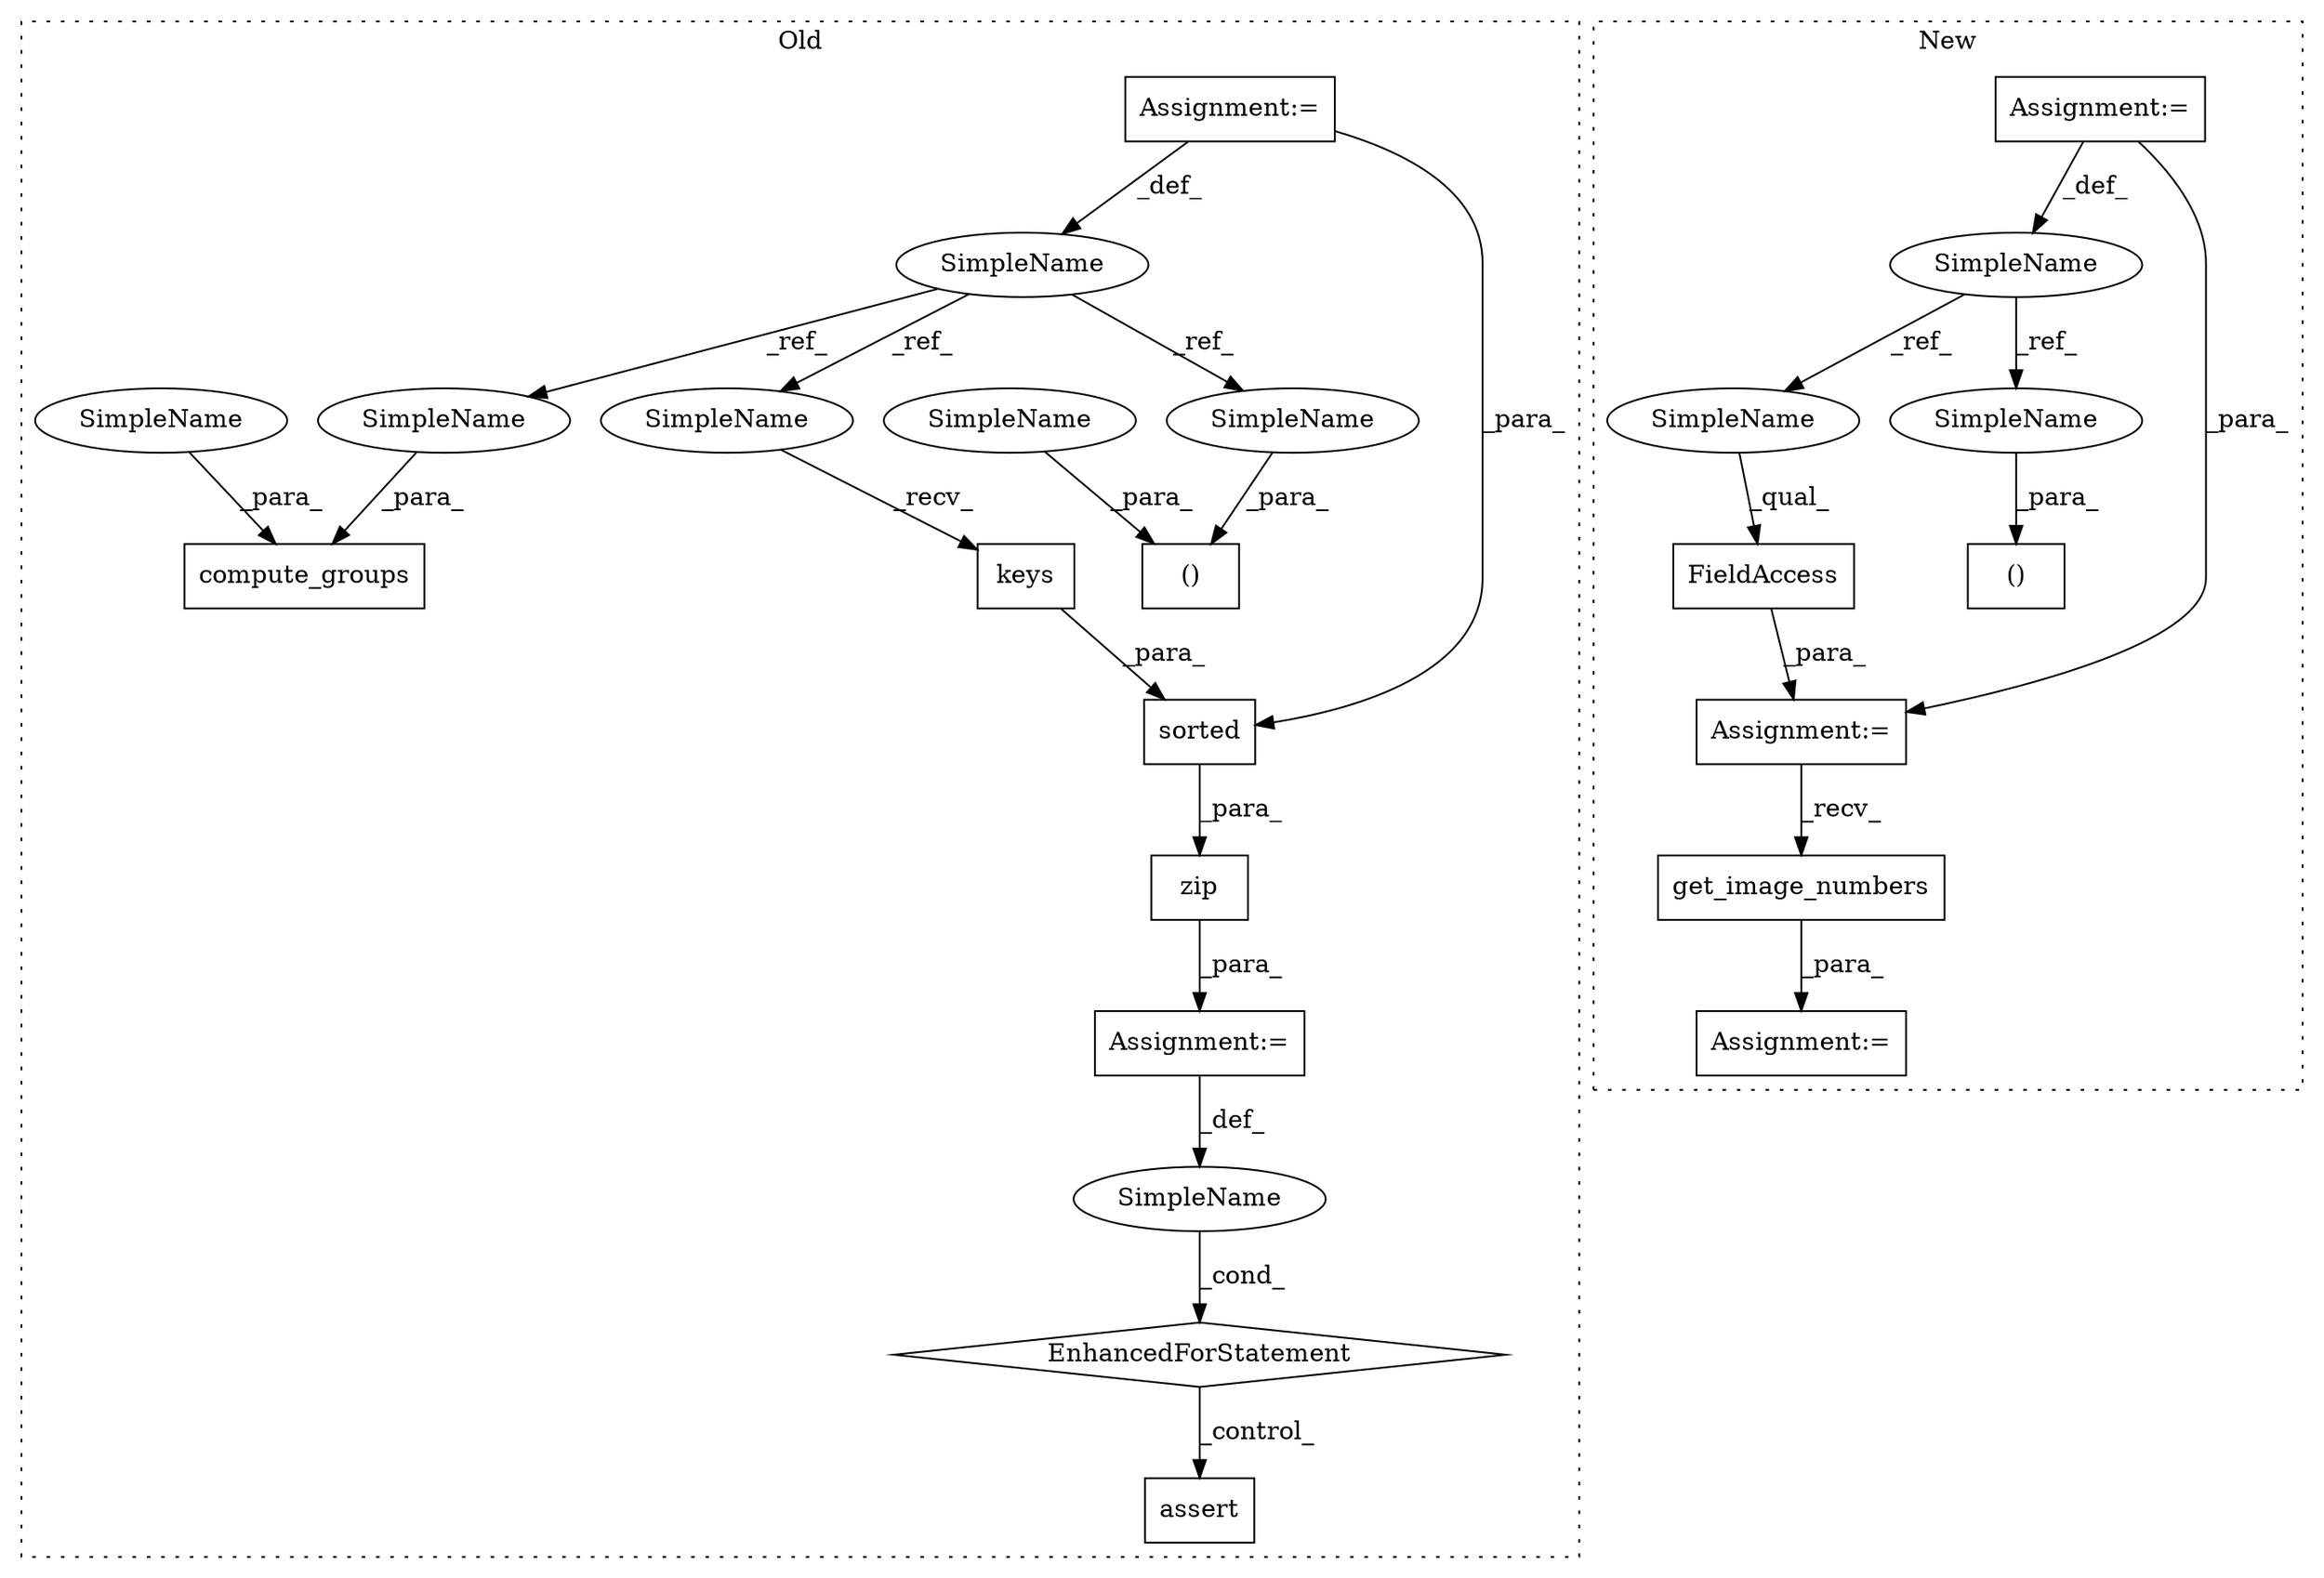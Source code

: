 digraph G {
subgraph cluster0 {
1 [label="()" a="106" s="3992" l="60" shape="box"];
4 [label="compute_groups" a="32" s="4663,4714" l="15,1" shape="box"];
5 [label="SimpleName" a="42" s="3778" l="10" shape="ellipse"];
6 [label="keys" a="32" s="5139" l="6" shape="box"];
7 [label="zip" a="32" s="5102,5146" l="4,1" shape="box"];
8 [label="EnhancedForStatement" a="70" s="4982,5147" l="83,2" shape="diamond"];
9 [label="sorted" a="32" s="5121,5145" l="7,1" shape="box"];
10 [label="SimpleName" a="42" s="5077" l="22" shape="ellipse"];
11 [label="assert" a="32" s="5162,5210" l="12,1" shape="box"];
12 [label="Assignment:=" a="7" s="3778" l="10" shape="box"];
13 [label="Assignment:=" a="7" s="4982,5147" l="83,2" shape="box"];
19 [label="SimpleName" a="42" s="4042" l="10" shape="ellipse"];
20 [label="SimpleName" a="42" s="5128" l="10" shape="ellipse"];
21 [label="SimpleName" a="42" s="4704" l="10" shape="ellipse"];
22 [label="SimpleName" a="42" s="4678" l="5" shape="ellipse"];
23 [label="SimpleName" a="42" s="3992" l="5" shape="ellipse"];
label = "Old";
style="dotted";
}
subgraph cluster1 {
2 [label="get_image_numbers" a="32" s="8344" l="19" shape="box"];
3 [label="Assignment:=" a="7" s="8388" l="1" shape="box"];
14 [label="Assignment:=" a="7" s="7418" l="9" shape="box"];
15 [label="()" a="106" s="7552" l="28" shape="box"];
16 [label="SimpleName" a="42" s="7418" l="9" shape="ellipse"];
17 [label="FieldAccess" a="22" s="8235" l="22" shape="box"];
18 [label="Assignment:=" a="7" s="8234" l="1" shape="box"];
24 [label="SimpleName" a="42" s="8235" l="9" shape="ellipse"];
25 [label="SimpleName" a="42" s="7571" l="9" shape="ellipse"];
label = "New";
style="dotted";
}
2 -> 3 [label="_para_"];
5 -> 20 [label="_ref_"];
5 -> 19 [label="_ref_"];
5 -> 21 [label="_ref_"];
6 -> 9 [label="_para_"];
7 -> 13 [label="_para_"];
8 -> 11 [label="_control_"];
9 -> 7 [label="_para_"];
10 -> 8 [label="_cond_"];
12 -> 5 [label="_def_"];
12 -> 9 [label="_para_"];
13 -> 10 [label="_def_"];
14 -> 16 [label="_def_"];
14 -> 18 [label="_para_"];
16 -> 24 [label="_ref_"];
16 -> 25 [label="_ref_"];
17 -> 18 [label="_para_"];
18 -> 2 [label="_recv_"];
19 -> 1 [label="_para_"];
20 -> 6 [label="_recv_"];
21 -> 4 [label="_para_"];
22 -> 4 [label="_para_"];
23 -> 1 [label="_para_"];
24 -> 17 [label="_qual_"];
25 -> 15 [label="_para_"];
}